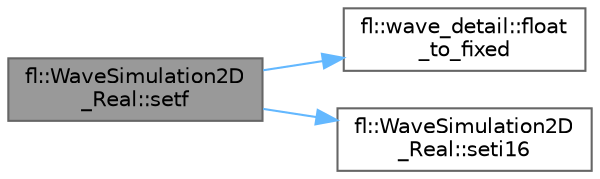 digraph "fl::WaveSimulation2D_Real::setf"
{
 // INTERACTIVE_SVG=YES
 // LATEX_PDF_SIZE
  bgcolor="transparent";
  edge [fontname=Helvetica,fontsize=10,labelfontname=Helvetica,labelfontsize=10];
  node [fontname=Helvetica,fontsize=10,shape=box,height=0.2,width=0.4];
  rankdir="LR";
  Node1 [id="Node000001",label="fl::WaveSimulation2D\l_Real::setf",height=0.2,width=0.4,color="gray40", fillcolor="grey60", style="filled", fontcolor="black",tooltip=" "];
  Node1 -> Node2 [id="edge1_Node000001_Node000002",color="steelblue1",style="solid",tooltip=" "];
  Node2 [id="Node000002",label="fl::wave_detail::float\l_to_fixed",height=0.2,width=0.4,color="grey40", fillcolor="white", style="filled",URL="$d9/d75/namespacefl_1_1wave__detail_a9ca9a055f84e9653e43a239c491d5108.html#a9ca9a055f84e9653e43a239c491d5108",tooltip=" "];
  Node1 -> Node3 [id="edge2_Node000001_Node000003",color="steelblue1",style="solid",tooltip=" "];
  Node3 [id="Node000003",label="fl::WaveSimulation2D\l_Real::seti16",height=0.2,width=0.4,color="grey40", fillcolor="white", style="filled",URL="$d5/d94/classfl_1_1_wave_simulation2_d___real_aab6c88704ea38a4c9d9df066da5aee96.html#aab6c88704ea38a4c9d9df066da5aee96",tooltip=" "];
}
